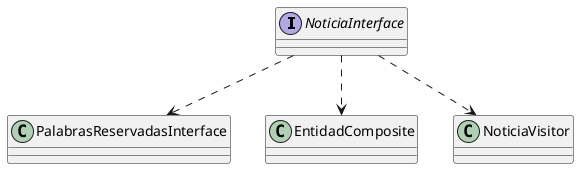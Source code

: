 @startuml

NoticiaInterface ..> PalabrasReservadasInterface
NoticiaInterface ..> EntidadComposite
NoticiaInterface ..> NoticiaVisitor

interface NoticiaInterface {
!ifdef SHOW_METHODS
    +void setTitulo(std::string titulo) {}
    +void setCuerpo(std::string cuerpo) {}
    +void setPalabrasReservadas(std::shared_ptr<PalabrasReservadasInterface> palabrasReservadas) {}
    +std::string getTitulo()const
    +std::string getCuerpo()const
    +std::set<std::string> getEntidades()const
    +EntidadComposite getEntidadMasFrecuente() const
    +int getFrecuenciaEntidad(EntidadComposite entidad) const
    +std::shared_ptr<PalabrasReservadasInterface> getPalabrasReservadas()const
    +std::set<std::string> getEntidadesRelevantes()const
    +std::string toString()const
    +void accept(NoticiaVisitor& visitor)
!endif
}


@enduml
